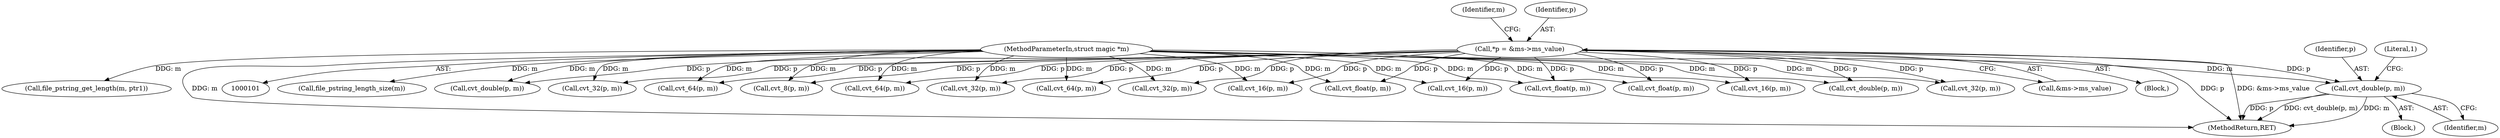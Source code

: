 digraph "0_file_4a284c89d6ef11aca34da65da7d673050a5ea320_2@pointer" {
"1000857" [label="(Call,cvt_double(p, m))"];
"1000107" [label="(Call,*p = &ms->ms_value)"];
"1000103" [label="(MethodParameterIn,struct magic *m)"];
"1000109" [label="(Call,&ms->ms_value)"];
"1000442" [label="(Call,cvt_32(p, m))"];
"1000180" [label="(Call,file_pstring_length_size(m))"];
"1000116" [label="(Identifier,m)"];
"1000630" [label="(Call,cvt_float(p, m))"];
"1000105" [label="(Block,)"];
"1000770" [label="(Call,cvt_double(p, m))"];
"1000577" [label="(Call,cvt_32(p, m))"];
"1000534" [label="(Call,cvt_64(p, m))"];
"1000119" [label="(Block,)"];
"1000121" [label="(Call,cvt_8(p, m))"];
"1000144" [label="(Call,cvt_64(p, m))"];
"1000282" [label="(Call,cvt_32(p, m))"];
"1000858" [label="(Identifier,p)"];
"1000859" [label="(Identifier,m)"];
"1000103" [label="(MethodParameterIn,struct magic *m)"];
"1000374" [label="(Call,cvt_64(p, m))"];
"1000135" [label="(Call,cvt_32(p, m))"];
"1000107" [label="(Call,*p = &ms->ms_value)"];
"1000185" [label="(Call,file_pstring_get_length(m, ptr1))"];
"1000399" [label="(Call,cvt_16(p, m))"];
"1000239" [label="(Call,cvt_16(p, m))"];
"1000677" [label="(Call,cvt_float(p, m))"];
"1000879" [label="(MethodReturn,RET)"];
"1000108" [label="(Identifier,p)"];
"1000583" [label="(Call,cvt_float(p, m))"];
"1000127" [label="(Call,cvt_16(p, m))"];
"1000861" [label="(Literal,1)"];
"1000683" [label="(Call,cvt_double(p, m))"];
"1000857" [label="(Call,cvt_double(p, m))"];
"1000857" -> "1000119"  [label="AST: "];
"1000857" -> "1000859"  [label="CFG: "];
"1000858" -> "1000857"  [label="AST: "];
"1000859" -> "1000857"  [label="AST: "];
"1000861" -> "1000857"  [label="CFG: "];
"1000857" -> "1000879"  [label="DDG: p"];
"1000857" -> "1000879"  [label="DDG: cvt_double(p, m)"];
"1000857" -> "1000879"  [label="DDG: m"];
"1000107" -> "1000857"  [label="DDG: p"];
"1000103" -> "1000857"  [label="DDG: m"];
"1000107" -> "1000105"  [label="AST: "];
"1000107" -> "1000109"  [label="CFG: "];
"1000108" -> "1000107"  [label="AST: "];
"1000109" -> "1000107"  [label="AST: "];
"1000116" -> "1000107"  [label="CFG: "];
"1000107" -> "1000879"  [label="DDG: p"];
"1000107" -> "1000879"  [label="DDG: &ms->ms_value"];
"1000107" -> "1000121"  [label="DDG: p"];
"1000107" -> "1000127"  [label="DDG: p"];
"1000107" -> "1000135"  [label="DDG: p"];
"1000107" -> "1000144"  [label="DDG: p"];
"1000107" -> "1000239"  [label="DDG: p"];
"1000107" -> "1000282"  [label="DDG: p"];
"1000107" -> "1000374"  [label="DDG: p"];
"1000107" -> "1000399"  [label="DDG: p"];
"1000107" -> "1000442"  [label="DDG: p"];
"1000107" -> "1000534"  [label="DDG: p"];
"1000107" -> "1000577"  [label="DDG: p"];
"1000107" -> "1000583"  [label="DDG: p"];
"1000107" -> "1000630"  [label="DDG: p"];
"1000107" -> "1000677"  [label="DDG: p"];
"1000107" -> "1000683"  [label="DDG: p"];
"1000107" -> "1000770"  [label="DDG: p"];
"1000103" -> "1000101"  [label="AST: "];
"1000103" -> "1000879"  [label="DDG: m"];
"1000103" -> "1000121"  [label="DDG: m"];
"1000103" -> "1000127"  [label="DDG: m"];
"1000103" -> "1000135"  [label="DDG: m"];
"1000103" -> "1000144"  [label="DDG: m"];
"1000103" -> "1000180"  [label="DDG: m"];
"1000103" -> "1000185"  [label="DDG: m"];
"1000103" -> "1000239"  [label="DDG: m"];
"1000103" -> "1000282"  [label="DDG: m"];
"1000103" -> "1000374"  [label="DDG: m"];
"1000103" -> "1000399"  [label="DDG: m"];
"1000103" -> "1000442"  [label="DDG: m"];
"1000103" -> "1000534"  [label="DDG: m"];
"1000103" -> "1000577"  [label="DDG: m"];
"1000103" -> "1000583"  [label="DDG: m"];
"1000103" -> "1000630"  [label="DDG: m"];
"1000103" -> "1000677"  [label="DDG: m"];
"1000103" -> "1000683"  [label="DDG: m"];
"1000103" -> "1000770"  [label="DDG: m"];
}
